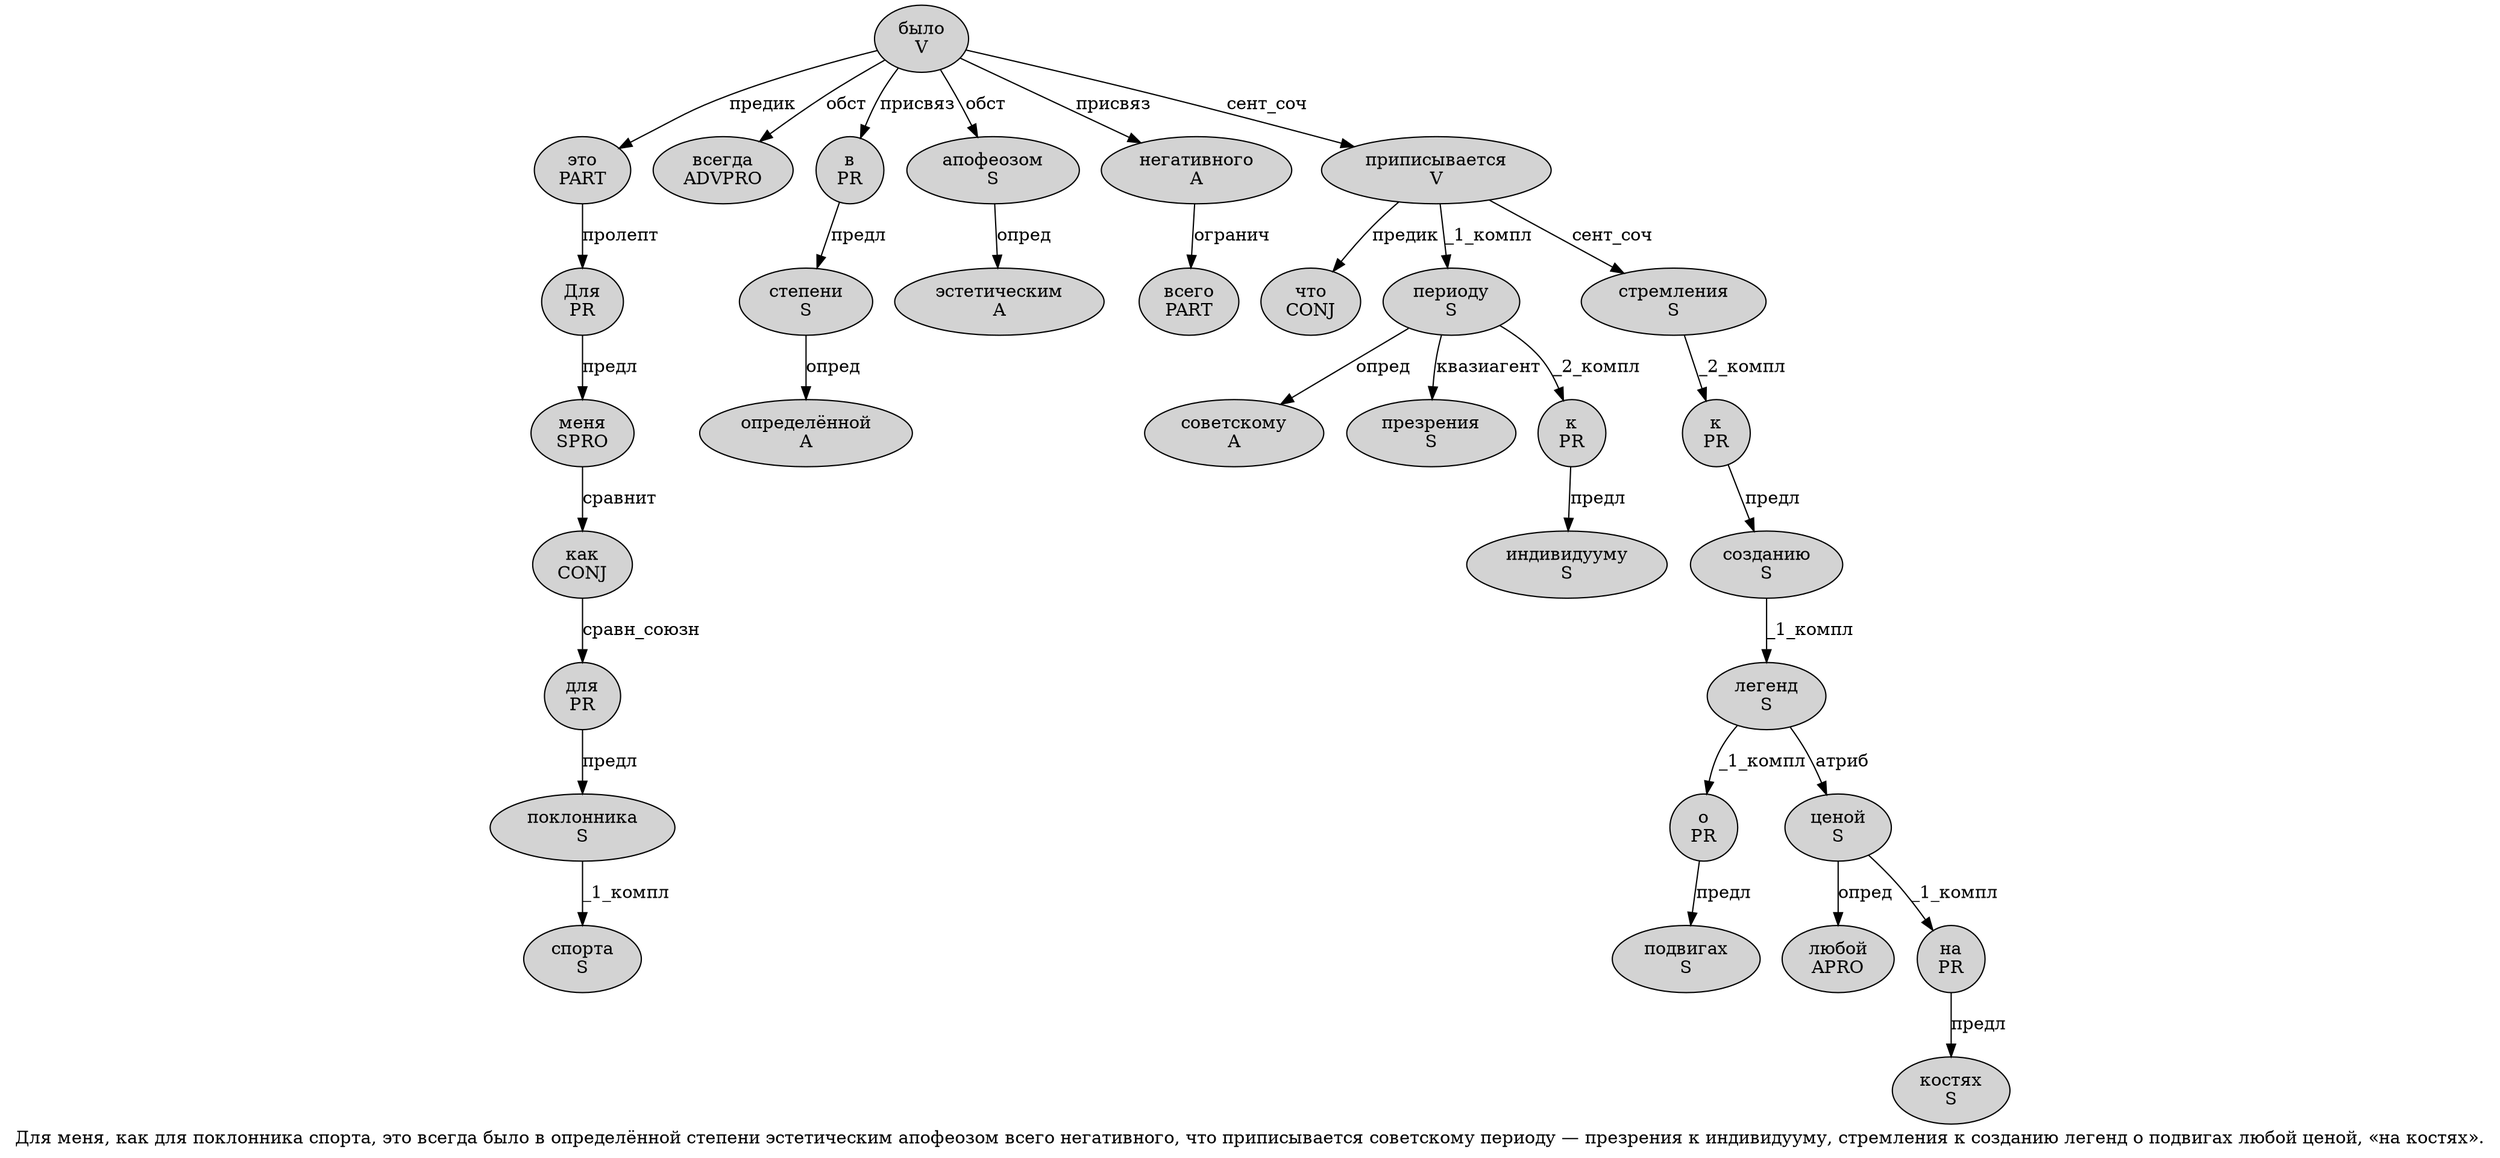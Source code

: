 digraph SENTENCE_3704 {
	graph [label="Для меня, как для поклонника спорта, это всегда было в определённой степени эстетическим апофеозом всего негативного, что приписывается советскому периоду — презрения к индивидууму, стремления к созданию легенд о подвигах любой ценой, «на костях»."]
	node [style=filled]
		0 [label="Для
PR" color="" fillcolor=lightgray penwidth=1 shape=ellipse]
		1 [label="меня
SPRO" color="" fillcolor=lightgray penwidth=1 shape=ellipse]
		3 [label="как
CONJ" color="" fillcolor=lightgray penwidth=1 shape=ellipse]
		4 [label="для
PR" color="" fillcolor=lightgray penwidth=1 shape=ellipse]
		5 [label="поклонника
S" color="" fillcolor=lightgray penwidth=1 shape=ellipse]
		6 [label="спорта
S" color="" fillcolor=lightgray penwidth=1 shape=ellipse]
		8 [label="это
PART" color="" fillcolor=lightgray penwidth=1 shape=ellipse]
		9 [label="всегда
ADVPRO" color="" fillcolor=lightgray penwidth=1 shape=ellipse]
		10 [label="было
V" color="" fillcolor=lightgray penwidth=1 shape=ellipse]
		11 [label="в
PR" color="" fillcolor=lightgray penwidth=1 shape=ellipse]
		12 [label="определённой
A" color="" fillcolor=lightgray penwidth=1 shape=ellipse]
		13 [label="степени
S" color="" fillcolor=lightgray penwidth=1 shape=ellipse]
		14 [label="эстетическим
A" color="" fillcolor=lightgray penwidth=1 shape=ellipse]
		15 [label="апофеозом
S" color="" fillcolor=lightgray penwidth=1 shape=ellipse]
		16 [label="всего
PART" color="" fillcolor=lightgray penwidth=1 shape=ellipse]
		17 [label="негативного
A" color="" fillcolor=lightgray penwidth=1 shape=ellipse]
		19 [label="что
CONJ" color="" fillcolor=lightgray penwidth=1 shape=ellipse]
		20 [label="приписывается
V" color="" fillcolor=lightgray penwidth=1 shape=ellipse]
		21 [label="советскому
A" color="" fillcolor=lightgray penwidth=1 shape=ellipse]
		22 [label="периоду
S" color="" fillcolor=lightgray penwidth=1 shape=ellipse]
		24 [label="презрения
S" color="" fillcolor=lightgray penwidth=1 shape=ellipse]
		25 [label="к
PR" color="" fillcolor=lightgray penwidth=1 shape=ellipse]
		26 [label="индивидууму
S" color="" fillcolor=lightgray penwidth=1 shape=ellipse]
		28 [label="стремления
S" color="" fillcolor=lightgray penwidth=1 shape=ellipse]
		29 [label="к
PR" color="" fillcolor=lightgray penwidth=1 shape=ellipse]
		30 [label="созданию
S" color="" fillcolor=lightgray penwidth=1 shape=ellipse]
		31 [label="легенд
S" color="" fillcolor=lightgray penwidth=1 shape=ellipse]
		32 [label="о
PR" color="" fillcolor=lightgray penwidth=1 shape=ellipse]
		33 [label="подвигах
S" color="" fillcolor=lightgray penwidth=1 shape=ellipse]
		34 [label="любой
APRO" color="" fillcolor=lightgray penwidth=1 shape=ellipse]
		35 [label="ценой
S" color="" fillcolor=lightgray penwidth=1 shape=ellipse]
		38 [label="на
PR" color="" fillcolor=lightgray penwidth=1 shape=ellipse]
		39 [label="костях
S" color="" fillcolor=lightgray penwidth=1 shape=ellipse]
			4 -> 5 [label="предл"]
			15 -> 14 [label="опред"]
			10 -> 8 [label="предик"]
			10 -> 9 [label="обст"]
			10 -> 11 [label="присвяз"]
			10 -> 15 [label="обст"]
			10 -> 17 [label="присвяз"]
			10 -> 20 [label="сент_соч"]
			38 -> 39 [label="предл"]
			20 -> 19 [label="предик"]
			20 -> 22 [label="_1_компл"]
			20 -> 28 [label="сент_соч"]
			13 -> 12 [label="опред"]
			0 -> 1 [label="предл"]
			8 -> 0 [label="пролепт"]
			25 -> 26 [label="предл"]
			22 -> 21 [label="опред"]
			22 -> 24 [label="квазиагент"]
			22 -> 25 [label="_2_компл"]
			29 -> 30 [label="предл"]
			17 -> 16 [label="огранич"]
			32 -> 33 [label="предл"]
			5 -> 6 [label="_1_компл"]
			1 -> 3 [label="сравнит"]
			31 -> 32 [label="_1_компл"]
			31 -> 35 [label="атриб"]
			28 -> 29 [label="_2_компл"]
			30 -> 31 [label="_1_компл"]
			11 -> 13 [label="предл"]
			35 -> 34 [label="опред"]
			35 -> 38 [label="_1_компл"]
			3 -> 4 [label="сравн_союзн"]
}